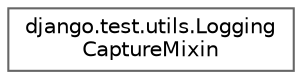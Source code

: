 digraph "Graphical Class Hierarchy"
{
 // LATEX_PDF_SIZE
  bgcolor="transparent";
  edge [fontname=Helvetica,fontsize=10,labelfontname=Helvetica,labelfontsize=10];
  node [fontname=Helvetica,fontsize=10,shape=box,height=0.2,width=0.4];
  rankdir="LR";
  Node0 [id="Node000000",label="django.test.utils.Logging\lCaptureMixin",height=0.2,width=0.4,color="grey40", fillcolor="white", style="filled",URL="$classdjango_1_1test_1_1utils_1_1_logging_capture_mixin.html",tooltip=" "];
}
